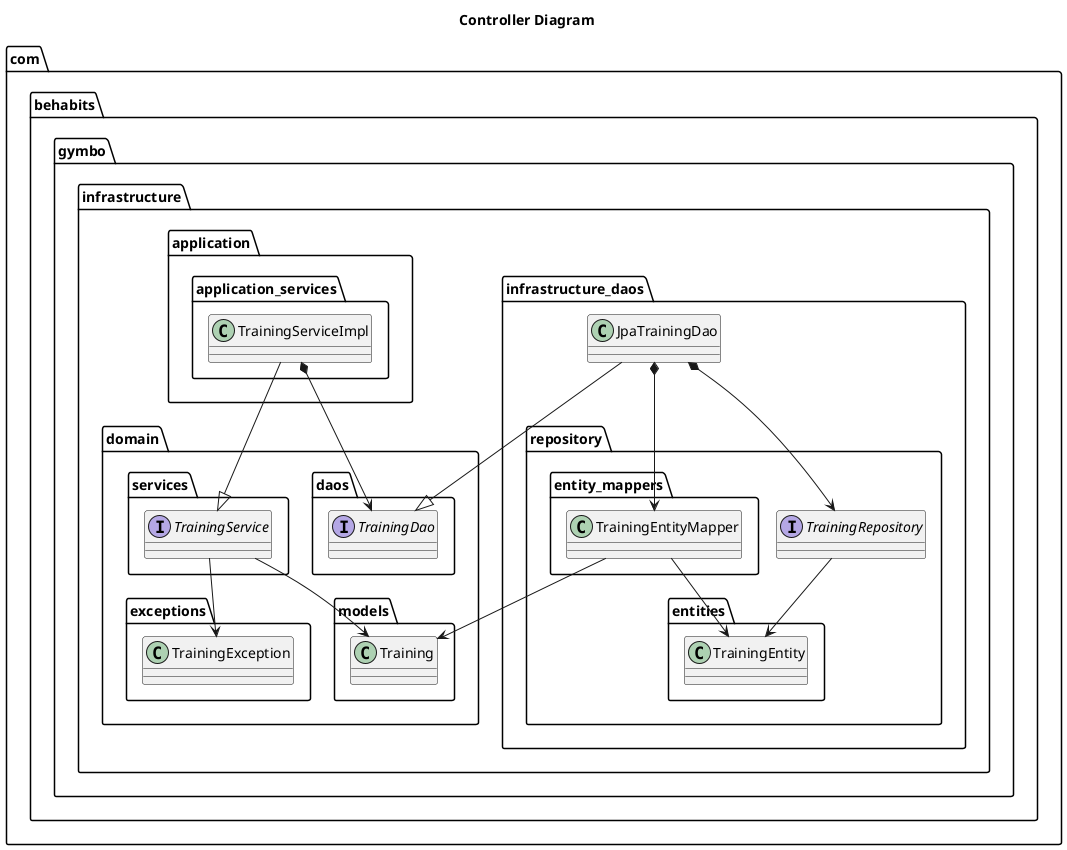 @startuml
title Controller Diagram
package com.behabits.gymbo {
    package infrastructure {
        package infrastructure_daos {
            class JpaTrainingDao
            package repository {
                interface TrainingRepository
                package entity_mappers {
                    JpaTrainingDao *--> TrainingEntityMapper
                    class TrainingEntityMapper
                }
                package entities {
                    class TrainingEntity
                }
                TrainingRepository --> TrainingEntity
                TrainingEntityMapper --> TrainingEntity
            }
    }
    package domain {
        package services {
            interface TrainingService
        }
        package daos {
            JpaTrainingDao --|> TrainingDao
            JpaTrainingDao *--> TrainingRepository
            interface TrainingDao
        }
        package models {
            TrainingEntityMapper --> Training
            class Training
        }
        package exceptions {
            class TrainingException
        }
        TrainingService --> Training
        TrainingService --> TrainingException
    }
    package application {
        package application_services {
        TrainingServiceImpl --|> TrainingService
        TrainingServiceImpl *--> TrainingDao
            class TrainingServiceImpl
        }
    }
}

@enduml